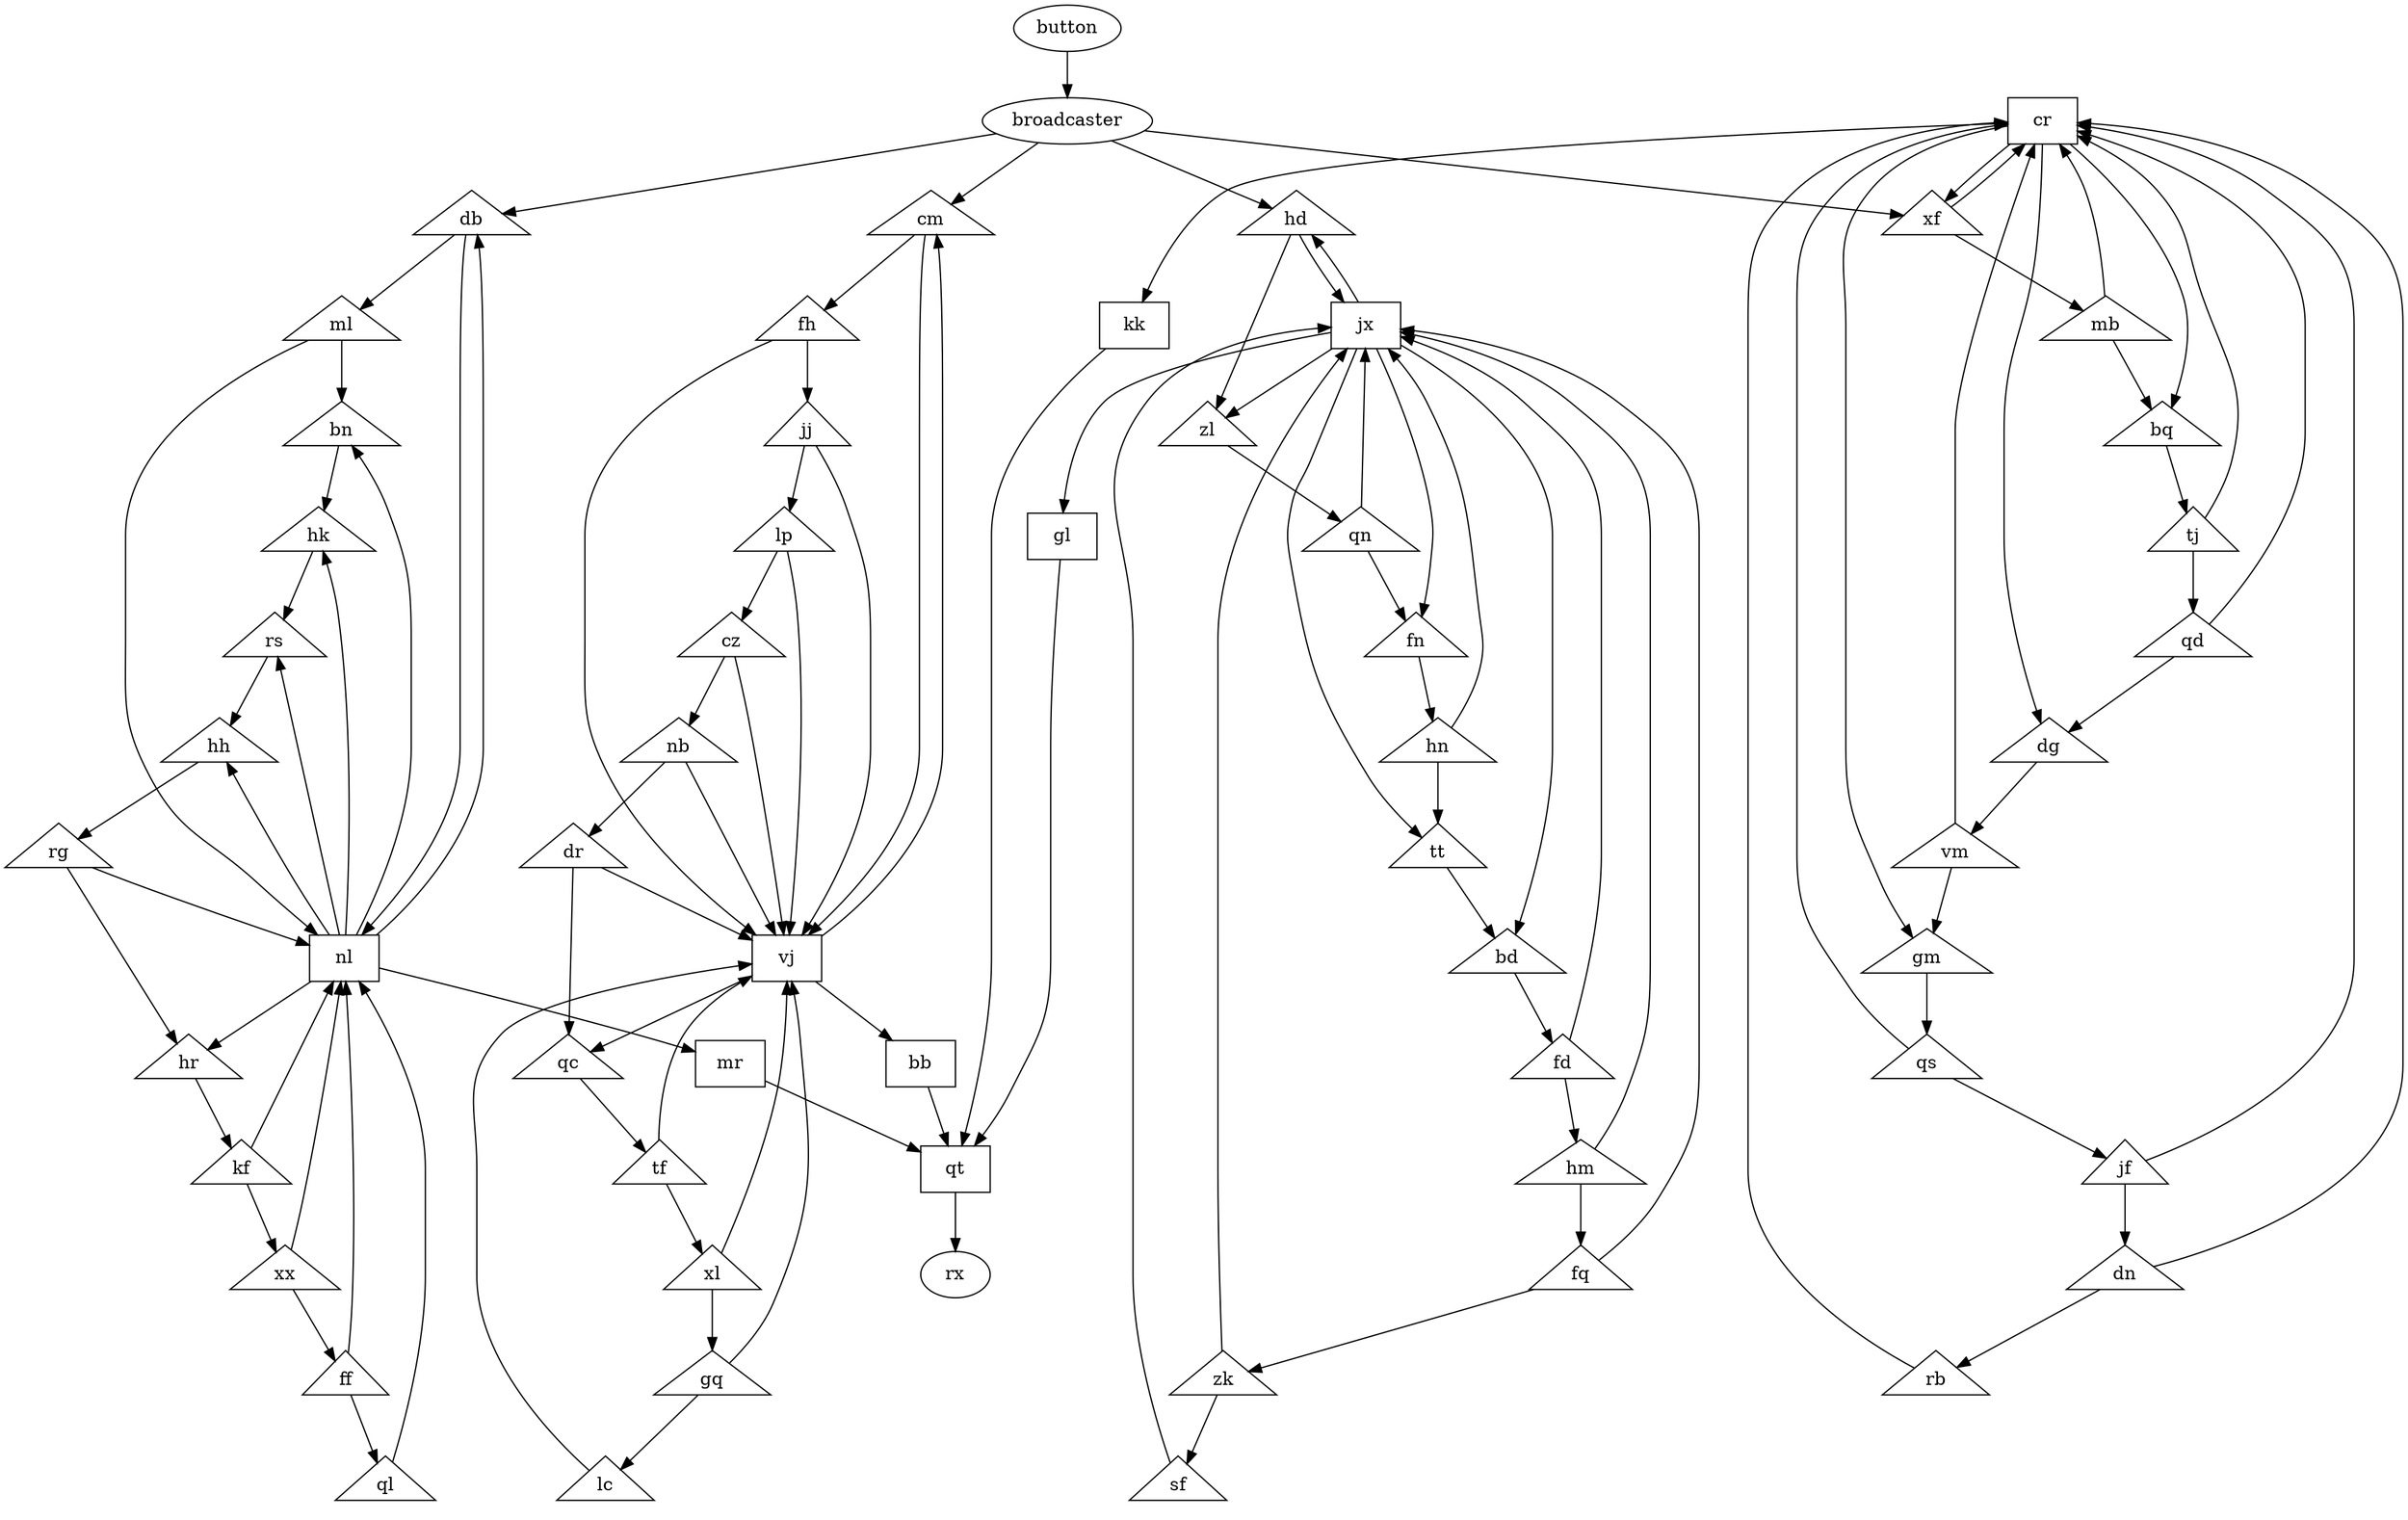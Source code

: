 digraph graphname {
bb [shape=box];
bb -> qt;
bd [shape=triangle];
bd -> fd;
bn [shape=triangle];
bn -> hk;
bq [shape=triangle];
bq -> tj;
broadcaster -> db;
broadcaster -> hd;
broadcaster -> cm;
broadcaster -> xf;
button -> broadcaster;
cm [shape=triangle];
cm -> vj;
cm -> fh;
cr [shape=box];
cr -> dg;
cr -> bq;
cr -> kk;
cr -> xf;
cr -> gm;
cz [shape=triangle];
cz -> nb;
cz -> vj;
db [shape=triangle];
db -> ml;
db -> nl;
dg [shape=triangle];
dg -> vm;
dn [shape=triangle];
dn -> cr;
dn -> rb;
dr [shape=triangle];
dr -> vj;
dr -> qc;
fd [shape=triangle];
fd -> hm;
fd -> jx;
ff [shape=triangle];
ff -> ql;
ff -> nl;
fh [shape=triangle];
fh -> jj;
fh -> vj;
fn [shape=triangle];
fn -> hn;
fq [shape=triangle];
fq -> jx;
fq -> zk;
gl [shape=box];
gl -> qt;
gm [shape=triangle];
gm -> qs;
gq [shape=triangle];
gq -> lc;
gq -> vj;
hd [shape=triangle];
hd -> jx;
hd -> zl;
hh [shape=triangle];
hh -> rg;
hk [shape=triangle];
hk -> rs;
hm [shape=triangle];
hm -> jx;
hm -> fq;
hn [shape=triangle];
hn -> jx;
hn -> tt;
hr [shape=triangle];
hr -> kf;
jf [shape=triangle];
jf -> cr;
jf -> dn;
jj [shape=triangle];
jj -> vj;
jj -> lp;
jx [shape=box];
jx -> fn;
jx -> bd;
jx -> tt;
jx -> gl;
jx -> zl;
jx -> hd;
kf [shape=triangle];
kf -> xx;
kf -> nl;
kk [shape=box];
kk -> qt;
lc [shape=triangle];
lc -> vj;
lp [shape=triangle];
lp -> cz;
lp -> vj;
mb [shape=triangle];
mb -> bq;
mb -> cr;
ml [shape=triangle];
ml -> nl;
ml -> bn;
mr [shape=box];
mr -> qt;
nb [shape=triangle];
nb -> vj;
nb -> dr;
nl [shape=box];
nl -> db;
nl -> hr;
nl -> mr;
nl -> hh;
nl -> hk;
nl -> rs;
nl -> bn;
qc [shape=triangle];
qc -> tf;
qd [shape=triangle];
qd -> cr;
qd -> dg;
ql [shape=triangle];
ql -> nl;
qn [shape=triangle];
qn -> jx;
qn -> fn;
qs [shape=triangle];
qs -> jf;
qs -> cr;
qt [shape=box];
qt -> rx;
rb [shape=triangle];
rb -> cr;
rg [shape=triangle];
rg -> nl;
rg -> hr;
rs [shape=triangle];
rs -> hh;
sf [shape=triangle];
sf -> jx;
tf [shape=triangle];
tf -> vj;
tf -> xl;
tj [shape=triangle];
tj -> cr;
tj -> qd;
tt [shape=triangle];
tt -> bd;
vj [shape=box];
vj -> bb;
vj -> qc;
vj -> cm;
vm [shape=triangle];
vm -> gm;
vm -> cr;
xf [shape=triangle];
xf -> mb;
xf -> cr;
xl [shape=triangle];
xl -> gq;
xl -> vj;
xx [shape=triangle];
xx -> nl;
xx -> ff;
zk [shape=triangle];
zk -> jx;
zk -> sf;
zl [shape=triangle];
zl -> qn;
}
